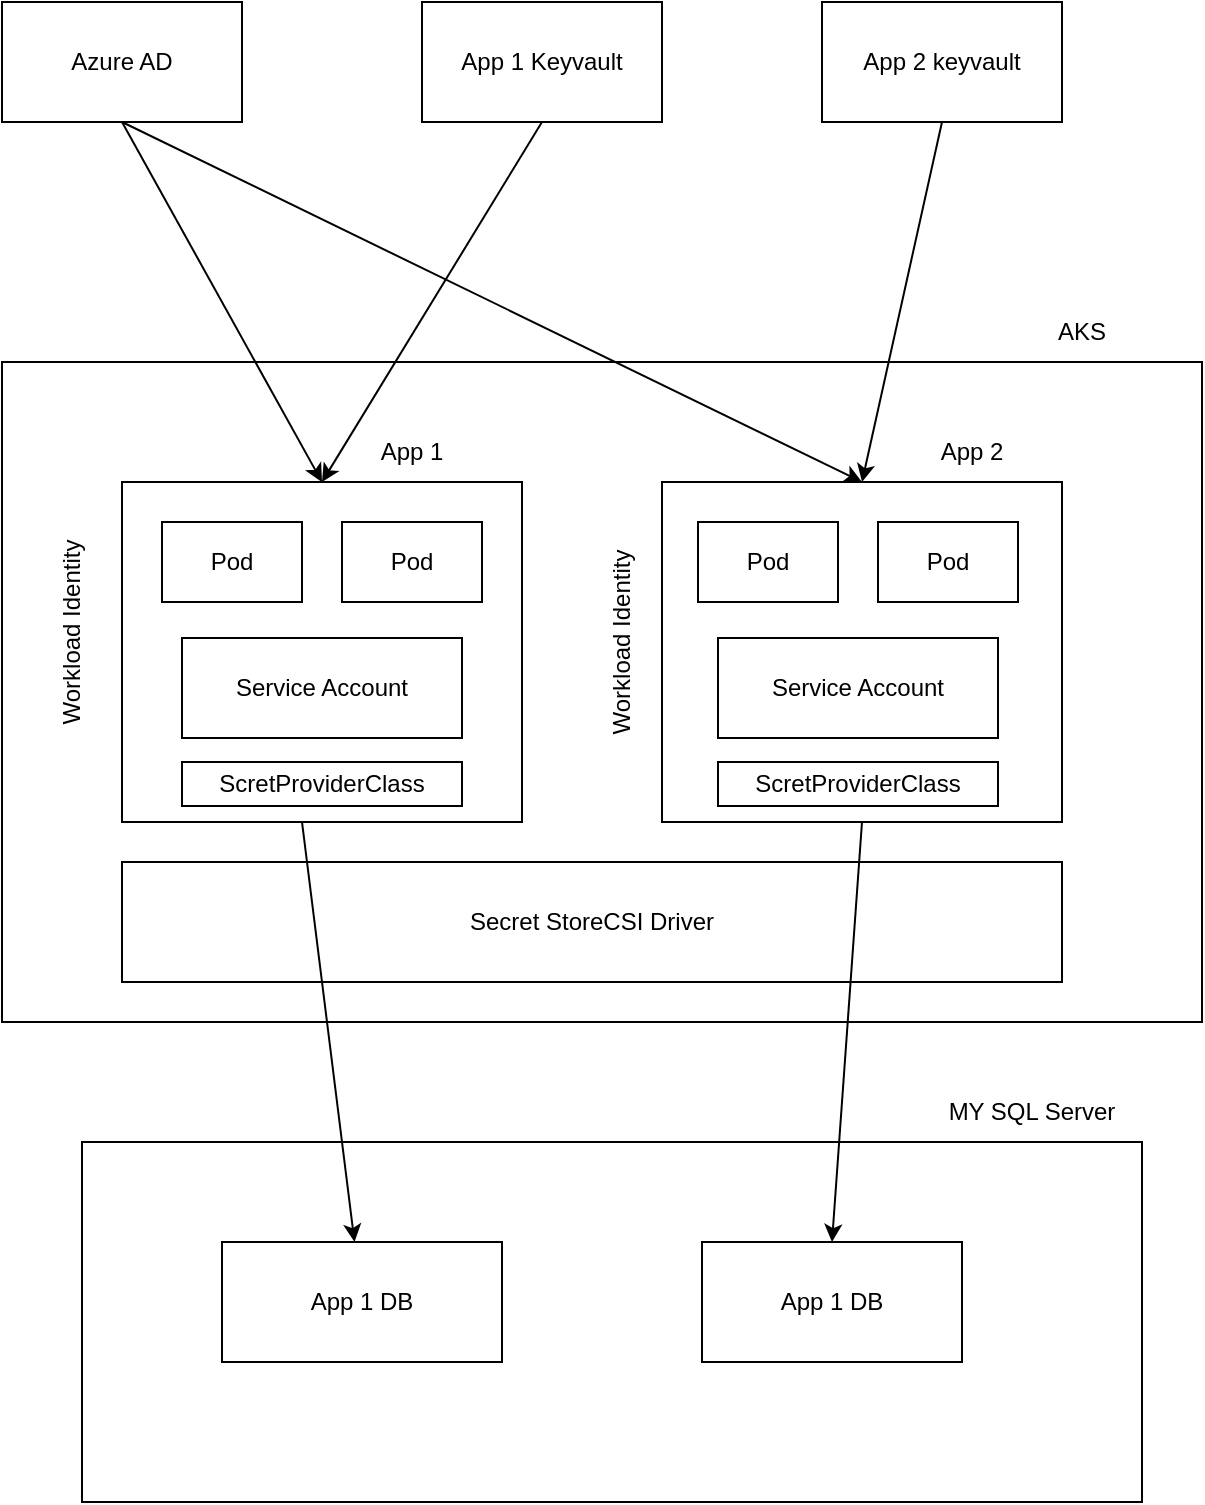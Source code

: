 <mxfile>
    <diagram id="aofnyGX11o1yRI8QX_Wk" name="Page-1">
        <mxGraphModel dx="1951" dy="1673" grid="1" gridSize="10" guides="1" tooltips="1" connect="1" arrows="1" fold="1" page="1" pageScale="1" pageWidth="850" pageHeight="1100" math="0" shadow="0">
            <root>
                <mxCell id="0"/>
                <mxCell id="1" parent="0"/>
                <mxCell id="2" value="" style="rounded=0;whiteSpace=wrap;html=1;" vertex="1" parent="1">
                    <mxGeometry x="-170" y="170" width="600" height="330" as="geometry"/>
                </mxCell>
                <mxCell id="3" value="" style="rounded=0;whiteSpace=wrap;html=1;" vertex="1" parent="1">
                    <mxGeometry x="-110" y="230" width="200" height="170" as="geometry"/>
                </mxCell>
                <mxCell id="4" value="" style="rounded=0;whiteSpace=wrap;html=1;" vertex="1" parent="1">
                    <mxGeometry x="160" y="230" width="200" height="170" as="geometry"/>
                </mxCell>
                <mxCell id="5" value="App 1" style="text;html=1;strokeColor=none;fillColor=none;align=center;verticalAlign=middle;whiteSpace=wrap;rounded=0;" vertex="1" parent="1">
                    <mxGeometry x="-10" y="200" width="90" height="30" as="geometry"/>
                </mxCell>
                <mxCell id="6" value="App 2" style="text;html=1;strokeColor=none;fillColor=none;align=center;verticalAlign=middle;whiteSpace=wrap;rounded=0;" vertex="1" parent="1">
                    <mxGeometry x="270" y="200" width="90" height="30" as="geometry"/>
                </mxCell>
                <mxCell id="7" value="Pod" style="rounded=0;whiteSpace=wrap;html=1;" vertex="1" parent="1">
                    <mxGeometry x="-90" y="250" width="70" height="40" as="geometry"/>
                </mxCell>
                <mxCell id="8" value="Pod" style="rounded=0;whiteSpace=wrap;html=1;" vertex="1" parent="1">
                    <mxGeometry y="250" width="70" height="40" as="geometry"/>
                </mxCell>
                <mxCell id="9" value="Service Account" style="rounded=0;whiteSpace=wrap;html=1;" vertex="1" parent="1">
                    <mxGeometry x="-80" y="308" width="140" height="50" as="geometry"/>
                </mxCell>
                <mxCell id="10" value="Azure AD" style="rounded=0;whiteSpace=wrap;html=1;" vertex="1" parent="1">
                    <mxGeometry x="-170" y="-10" width="120" height="60" as="geometry"/>
                </mxCell>
                <mxCell id="12" value="" style="rounded=0;whiteSpace=wrap;html=1;" vertex="1" parent="1">
                    <mxGeometry x="-130" y="560" width="530" height="180" as="geometry"/>
                </mxCell>
                <mxCell id="13" value="MY SQL Server" style="text;html=1;strokeColor=none;fillColor=none;align=center;verticalAlign=middle;whiteSpace=wrap;rounded=0;" vertex="1" parent="1">
                    <mxGeometry x="300" y="530" width="90" height="30" as="geometry"/>
                </mxCell>
                <mxCell id="14" value="App 1 DB" style="rounded=0;whiteSpace=wrap;html=1;" vertex="1" parent="1">
                    <mxGeometry x="-60" y="610" width="140" height="60" as="geometry"/>
                </mxCell>
                <mxCell id="15" value="App 1 DB" style="rounded=0;whiteSpace=wrap;html=1;" vertex="1" parent="1">
                    <mxGeometry x="180" y="610" width="130" height="60" as="geometry"/>
                </mxCell>
                <mxCell id="16" value="App 1 Keyvault" style="rounded=0;whiteSpace=wrap;html=1;" vertex="1" parent="1">
                    <mxGeometry x="40" y="-10" width="120" height="60" as="geometry"/>
                </mxCell>
                <mxCell id="17" value="App 2 keyvault" style="rounded=0;whiteSpace=wrap;html=1;" vertex="1" parent="1">
                    <mxGeometry x="240" y="-10" width="120" height="60" as="geometry"/>
                </mxCell>
                <mxCell id="18" value="" style="endArrow=classic;html=1;exitX=0.5;exitY=1;exitDx=0;exitDy=0;entryX=0.5;entryY=0;entryDx=0;entryDy=0;" edge="1" parent="1" source="16" target="3">
                    <mxGeometry width="50" height="50" relative="1" as="geometry">
                        <mxPoint x="110" y="210" as="sourcePoint"/>
                        <mxPoint x="160" y="160" as="targetPoint"/>
                    </mxGeometry>
                </mxCell>
                <mxCell id="19" value="" style="endArrow=classic;html=1;exitX=0.5;exitY=1;exitDx=0;exitDy=0;entryX=0.5;entryY=0;entryDx=0;entryDy=0;" edge="1" parent="1" source="17" target="4">
                    <mxGeometry width="50" height="50" relative="1" as="geometry">
                        <mxPoint x="110" y="60" as="sourcePoint"/>
                        <mxPoint y="240" as="targetPoint"/>
                    </mxGeometry>
                </mxCell>
                <mxCell id="21" value="Workload Identity" style="text;html=1;strokeColor=none;fillColor=none;align=center;verticalAlign=middle;whiteSpace=wrap;rounded=0;rotation=270;" vertex="1" parent="1">
                    <mxGeometry x="85" y="295" width="110" height="30" as="geometry"/>
                </mxCell>
                <mxCell id="22" value="Workload Identity" style="text;html=1;strokeColor=none;fillColor=none;align=center;verticalAlign=middle;whiteSpace=wrap;rounded=0;rotation=270;" vertex="1" parent="1">
                    <mxGeometry x="-190" y="290" width="110" height="30" as="geometry"/>
                </mxCell>
                <mxCell id="25" value="" style="endArrow=classic;html=1;exitX=0.5;exitY=1;exitDx=0;exitDy=0;" edge="1" parent="1" source="10">
                    <mxGeometry width="50" height="50" relative="1" as="geometry">
                        <mxPoint x="110" y="60" as="sourcePoint"/>
                        <mxPoint x="-10" y="230" as="targetPoint"/>
                    </mxGeometry>
                </mxCell>
                <mxCell id="26" value="" style="endArrow=classic;html=1;exitX=0.5;exitY=1;exitDx=0;exitDy=0;entryX=0.5;entryY=0;entryDx=0;entryDy=0;" edge="1" parent="1" source="10" target="4">
                    <mxGeometry width="50" height="50" relative="1" as="geometry">
                        <mxPoint x="-100" y="60" as="sourcePoint"/>
                        <mxPoint y="240" as="targetPoint"/>
                    </mxGeometry>
                </mxCell>
                <mxCell id="27" value="Secret StoreCSI Driver" style="rounded=0;whiteSpace=wrap;html=1;" vertex="1" parent="1">
                    <mxGeometry x="-110" y="420" width="470" height="60" as="geometry"/>
                </mxCell>
                <mxCell id="28" value="AKS" style="text;html=1;strokeColor=none;fillColor=none;align=center;verticalAlign=middle;whiteSpace=wrap;rounded=0;" vertex="1" parent="1">
                    <mxGeometry x="340" y="140" width="60" height="30" as="geometry"/>
                </mxCell>
                <mxCell id="30" value="ScretProviderClass" style="rounded=0;whiteSpace=wrap;html=1;" vertex="1" parent="1">
                    <mxGeometry x="-80" y="370" width="140" height="22" as="geometry"/>
                </mxCell>
                <mxCell id="31" value="Pod" style="rounded=0;whiteSpace=wrap;html=1;" vertex="1" parent="1">
                    <mxGeometry x="178" y="250" width="70" height="40" as="geometry"/>
                </mxCell>
                <mxCell id="32" value="Pod" style="rounded=0;whiteSpace=wrap;html=1;" vertex="1" parent="1">
                    <mxGeometry x="268" y="250" width="70" height="40" as="geometry"/>
                </mxCell>
                <mxCell id="33" value="Service Account" style="rounded=0;whiteSpace=wrap;html=1;" vertex="1" parent="1">
                    <mxGeometry x="188" y="308" width="140" height="50" as="geometry"/>
                </mxCell>
                <mxCell id="34" value="ScretProviderClass" style="rounded=0;whiteSpace=wrap;html=1;" vertex="1" parent="1">
                    <mxGeometry x="188" y="370" width="140" height="22" as="geometry"/>
                </mxCell>
                <mxCell id="36" value="" style="endArrow=classic;html=1;exitX=0.45;exitY=1;exitDx=0;exitDy=0;exitPerimeter=0;" edge="1" parent="1" source="3" target="14">
                    <mxGeometry width="50" height="50" relative="1" as="geometry">
                        <mxPoint x="110" y="400" as="sourcePoint"/>
                        <mxPoint x="160" y="350" as="targetPoint"/>
                    </mxGeometry>
                </mxCell>
                <mxCell id="37" value="" style="endArrow=classic;html=1;exitX=0.5;exitY=1;exitDx=0;exitDy=0;entryX=0.5;entryY=0;entryDx=0;entryDy=0;" edge="1" parent="1" source="4" target="15">
                    <mxGeometry width="50" height="50" relative="1" as="geometry">
                        <mxPoint x="-10" y="410" as="sourcePoint"/>
                        <mxPoint x="16.25" y="620" as="targetPoint"/>
                    </mxGeometry>
                </mxCell>
            </root>
        </mxGraphModel>
    </diagram>
</mxfile>